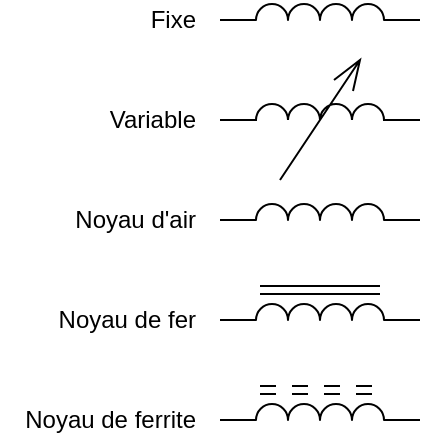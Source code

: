 <mxfile version="28.2.8">
  <diagram name="Page-1" id="KrV62NsMxbxOYL2rbyKl">
    <mxGraphModel dx="345" dy="437" grid="1" gridSize="10" guides="1" tooltips="1" connect="1" arrows="1" fold="1" page="1" pageScale="1" pageWidth="827" pageHeight="1169" math="1" shadow="0">
      <root>
        <mxCell id="0" />
        <mxCell id="1" parent="0" />
        <mxCell id="1jG_-rnrckpNKKyYzb5j-1" value="" style="pointerEvents=1;verticalLabelPosition=bottom;shadow=0;dashed=0;align=center;html=1;verticalAlign=top;shape=mxgraph.electrical.inductors.inductor_3;" vertex="1" parent="1">
          <mxGeometry x="200" y="182" width="100" height="8" as="geometry" />
        </mxCell>
        <mxCell id="1jG_-rnrckpNKKyYzb5j-2" value="" style="pointerEvents=1;verticalLabelPosition=bottom;shadow=0;dashed=0;align=center;html=1;verticalAlign=top;shape=mxgraph.electrical.inductors.variable_inductor;" vertex="1" parent="1">
          <mxGeometry x="200" y="210" width="100" height="60" as="geometry" />
        </mxCell>
        <mxCell id="1jG_-rnrckpNKKyYzb5j-3" value="" style="pointerEvents=1;verticalLabelPosition=bottom;shadow=0;dashed=0;align=center;html=1;verticalAlign=top;shape=mxgraph.electrical.inductors.inductor_3;" vertex="1" parent="1">
          <mxGeometry x="200" y="282" width="100" height="8" as="geometry" />
        </mxCell>
        <mxCell id="1jG_-rnrckpNKKyYzb5j-7" value="" style="pointerEvents=1;verticalLabelPosition=bottom;shadow=0;dashed=0;align=center;html=1;verticalAlign=top;shape=mxgraph.electrical.inductors.inductor_3;" vertex="1" parent="1">
          <mxGeometry x="200" y="332" width="100" height="8" as="geometry" />
        </mxCell>
        <mxCell id="1jG_-rnrckpNKKyYzb5j-9" value="" style="edgeStyle=none;orthogonalLoop=1;jettySize=auto;html=1;rounded=0;endArrow=none;endFill=0;" edge="1" parent="1">
          <mxGeometry width="80" relative="1" as="geometry">
            <mxPoint x="220" y="327" as="sourcePoint" />
            <mxPoint x="280" y="327" as="targetPoint" />
            <Array as="points" />
          </mxGeometry>
        </mxCell>
        <mxCell id="1jG_-rnrckpNKKyYzb5j-10" value="" style="edgeStyle=none;orthogonalLoop=1;jettySize=auto;html=1;rounded=0;endArrow=none;endFill=0;" edge="1" parent="1">
          <mxGeometry width="80" relative="1" as="geometry">
            <mxPoint x="220" y="323" as="sourcePoint" />
            <mxPoint x="280" y="323" as="targetPoint" />
            <Array as="points" />
          </mxGeometry>
        </mxCell>
        <mxCell id="1jG_-rnrckpNKKyYzb5j-11" value="" style="pointerEvents=1;verticalLabelPosition=bottom;shadow=0;dashed=0;align=center;html=1;verticalAlign=top;shape=mxgraph.electrical.inductors.inductor_3;" vertex="1" parent="1">
          <mxGeometry x="200" y="382" width="100" height="8" as="geometry" />
        </mxCell>
        <mxCell id="1jG_-rnrckpNKKyYzb5j-12" value="" style="edgeStyle=none;orthogonalLoop=1;jettySize=auto;html=1;rounded=0;endArrow=none;endFill=0;dashed=1;dashPattern=8 8;" edge="1" parent="1">
          <mxGeometry width="80" relative="1" as="geometry">
            <mxPoint x="220" y="377" as="sourcePoint" />
            <mxPoint x="280" y="377" as="targetPoint" />
            <Array as="points" />
          </mxGeometry>
        </mxCell>
        <mxCell id="1jG_-rnrckpNKKyYzb5j-13" value="" style="edgeStyle=none;orthogonalLoop=1;jettySize=auto;html=1;rounded=0;endArrow=none;endFill=0;dashed=1;dashPattern=8 8;" edge="1" parent="1">
          <mxGeometry width="80" relative="1" as="geometry">
            <mxPoint x="220" y="373" as="sourcePoint" />
            <mxPoint x="280" y="373" as="targetPoint" />
            <Array as="points" />
          </mxGeometry>
        </mxCell>
        <mxCell id="1jG_-rnrckpNKKyYzb5j-14" value="Fixe" style="text;html=1;whiteSpace=wrap;strokeColor=none;fillColor=none;align=right;verticalAlign=middle;rounded=0;" vertex="1" parent="1">
          <mxGeometry x="90" y="180" width="100" height="20" as="geometry" />
        </mxCell>
        <mxCell id="1jG_-rnrckpNKKyYzb5j-15" value="&lt;div align=&quot;right&quot;&gt;Noyau de ferrite&lt;/div&gt;" style="text;html=1;whiteSpace=wrap;strokeColor=none;fillColor=none;align=right;verticalAlign=middle;rounded=0;" vertex="1" parent="1">
          <mxGeometry x="90" y="380" width="100" height="20" as="geometry" />
        </mxCell>
        <mxCell id="1jG_-rnrckpNKKyYzb5j-16" value="&lt;div align=&quot;right&quot;&gt;Noyau de fer&lt;/div&gt;" style="text;html=1;whiteSpace=wrap;strokeColor=none;fillColor=none;align=right;verticalAlign=middle;rounded=0;" vertex="1" parent="1">
          <mxGeometry x="90" y="330" width="100" height="20" as="geometry" />
        </mxCell>
        <mxCell id="1jG_-rnrckpNKKyYzb5j-17" value="&lt;div align=&quot;right&quot;&gt;Noyau d&#39;air&lt;/div&gt;" style="text;html=1;whiteSpace=wrap;strokeColor=none;fillColor=none;align=right;verticalAlign=middle;rounded=0;" vertex="1" parent="1">
          <mxGeometry x="90" y="280" width="100" height="20" as="geometry" />
        </mxCell>
        <mxCell id="1jG_-rnrckpNKKyYzb5j-18" value="Variable" style="text;html=1;whiteSpace=wrap;strokeColor=none;fillColor=none;align=right;verticalAlign=middle;rounded=0;" vertex="1" parent="1">
          <mxGeometry x="90" y="230" width="100" height="20" as="geometry" />
        </mxCell>
      </root>
    </mxGraphModel>
  </diagram>
</mxfile>
